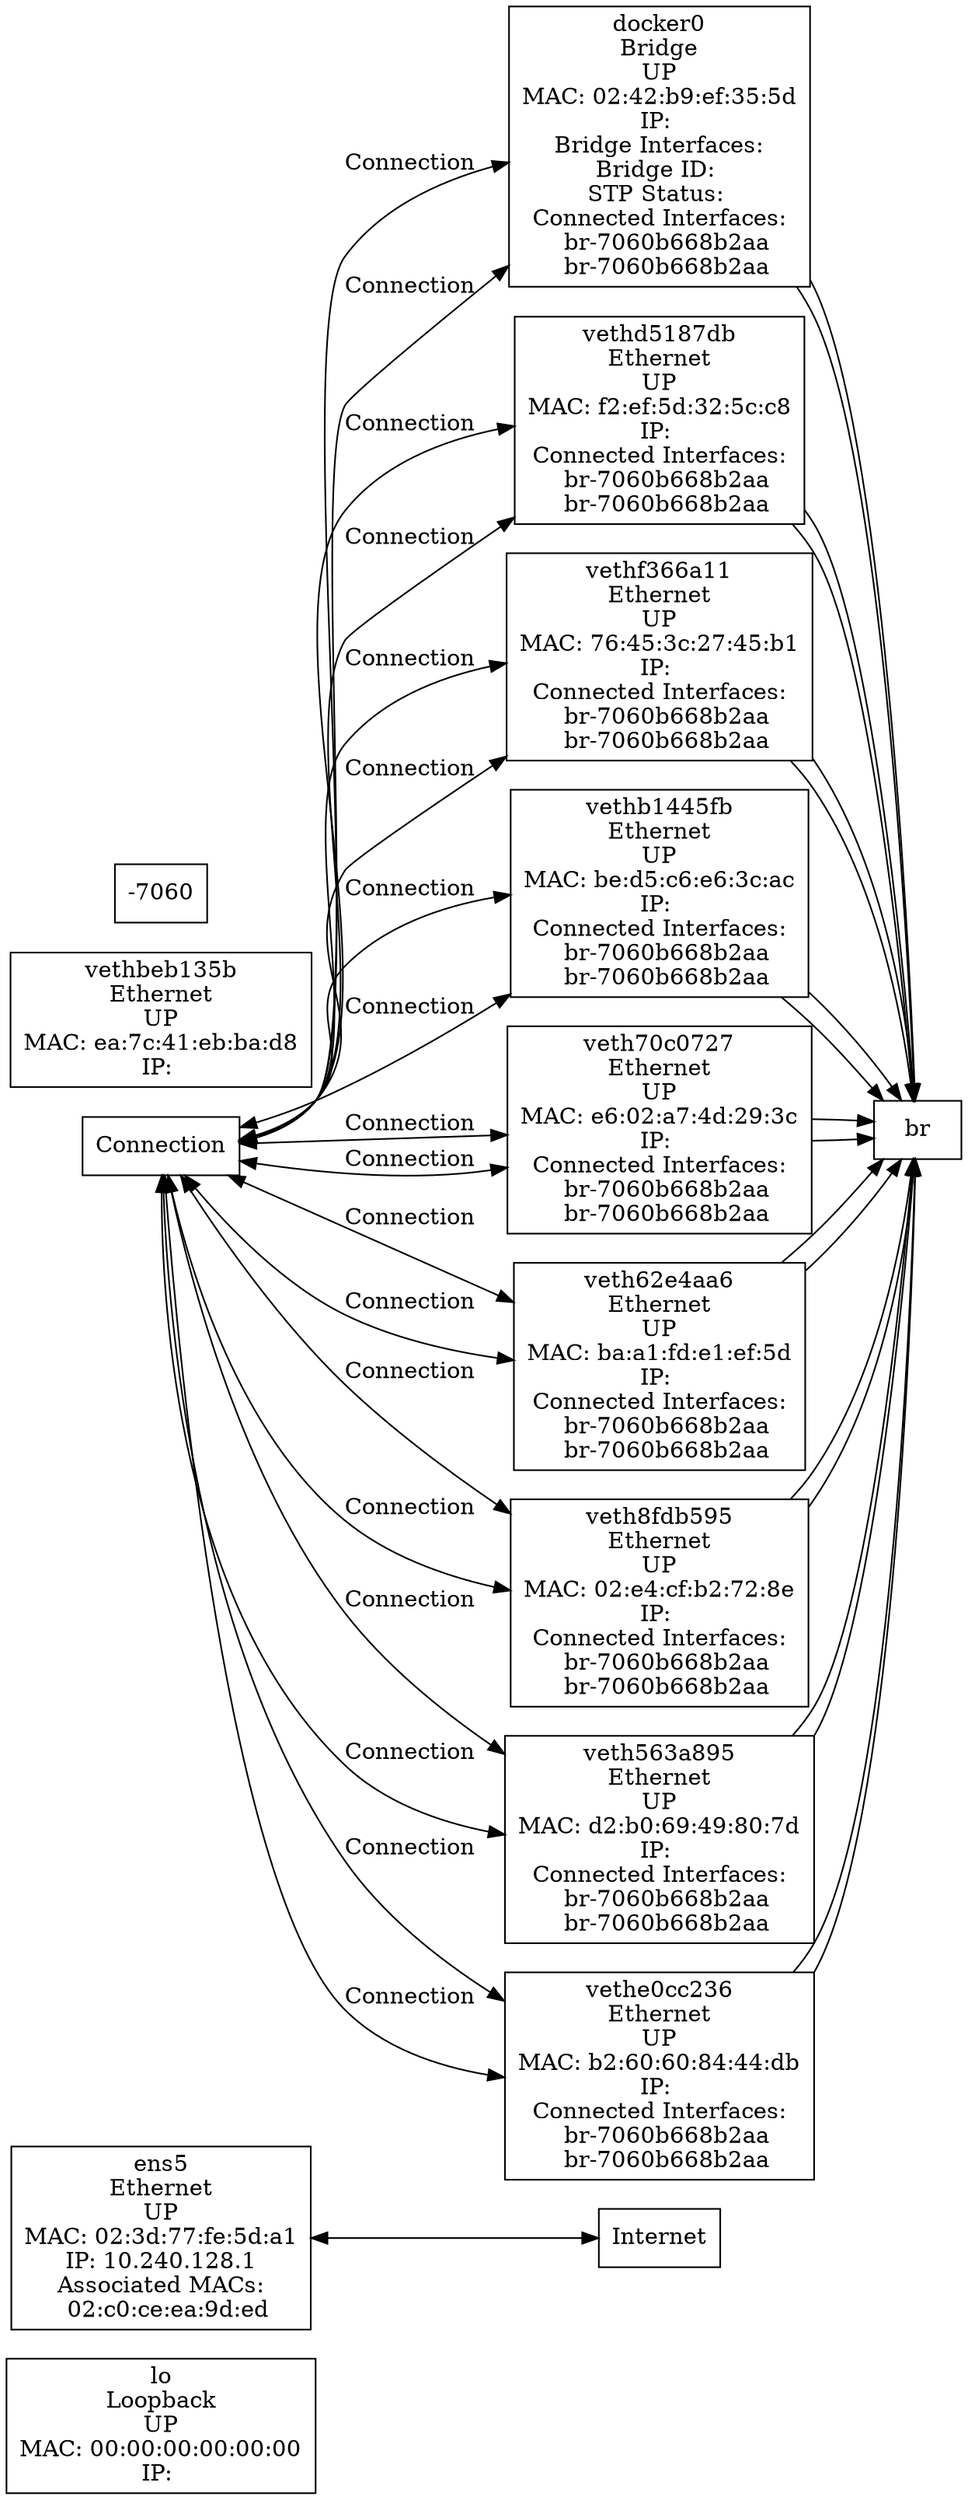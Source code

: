 digraph network_topology {
    rankdir=LR;
    node [shape=box];

    lo [label="lo\nLoopback\nUP\nMAC: 00:00:00:00:00:00\nIP: "];
    ens5 [label="ens5\nEthernet\nUP\nMAC: 02:3d:77:fe:5d:a1\nIP: 10.240.128.1\nAssociated MACs:\n  02:c0:ce:ea:9d:ed"];
    docker0 [label="docker0\nBridge\nUP\nMAC: 02:42:b9:ef:35:5d\nIP: \nBridge Interfaces:\nBridge ID: \nSTP Status: \nConnected Interfaces:\n  br-7060b668b2aa\n  br-7060b668b2aa"];
    vethbeb135b [label="vethbeb135b\nEthernet\nUP\nMAC: ea:7c:41:eb:ba:d8\nIP: "];
    vethd5187db [label="vethd5187db\nEthernet\nUP\nMAC: f2:ef:5d:32:5c:c8\nIP: \nConnected Interfaces:\n  br-7060b668b2aa\n  br-7060b668b2aa"];
    br-7060b668b2aa [label="br-7060b668b2aa\nBridge\nUP\nMAC: 02:42:d0:16:f9:30\nIP: \nBridge Interfaces:\n  veth563a895\n  veth62e4aa6\n  veth70c0727\n  veth8fdb595\n  vethb1445fb\n  vethe0cc236\n  vethf366a11\n  docker0\n  vethd5187db\nBridge ID: 8000.0242d016f930\nSTP Status: no\nConnected Interfaces:\n  veth563a895\n  veth62e4aa6\n  veth70c0727\n  veth8fdb595\n  vethb1445fb\n  vethe0cc236\n  vethf366a11\n  docker0\n  vethd5187db\n  veth563a895\n  veth62e4aa6\n  veth70c0727\n  veth8fdb595\n  vethb1445fb\n  vethe0cc236\n  vethf366a11\n  docker0\n  vethd5187db"];
    vethf366a11 [label="vethf366a11\nEthernet\nUP\nMAC: 76:45:3c:27:45:b1\nIP: \nConnected Interfaces:\n  br-7060b668b2aa\n  br-7060b668b2aa"];
    vethb1445fb [label="vethb1445fb\nEthernet\nUP\nMAC: be:d5:c6:e6:3c:ac\nIP: \nConnected Interfaces:\n  br-7060b668b2aa\n  br-7060b668b2aa"];
    veth70c0727 [label="veth70c0727\nEthernet\nUP\nMAC: e6:02:a7:4d:29:3c\nIP: \nConnected Interfaces:\n  br-7060b668b2aa\n  br-7060b668b2aa"];
    veth62e4aa6 [label="veth62e4aa6\nEthernet\nUP\nMAC: ba:a1:fd:e1:ef:5d\nIP: \nConnected Interfaces:\n  br-7060b668b2aa\n  br-7060b668b2aa"];
    veth8fdb595 [label="veth8fdb595\nEthernet\nUP\nMAC: 02:e4:cf:b2:72:8e\nIP: \nConnected Interfaces:\n  br-7060b668b2aa\n  br-7060b668b2aa"];
    veth563a895 [label="veth563a895\nEthernet\nUP\nMAC: d2:b0:69:49:80:7d\nIP: \nConnected Interfaces:\n  br-7060b668b2aa\n  br-7060b668b2aa"];
    vethe0cc236 [label="vethe0cc236\nEthernet\nUP\nMAC: b2:60:60:84:44:db\nIP: \nConnected Interfaces:\n  br-7060b668b2aa\n  br-7060b668b2aa"];

    // Connections
    docker0 -> br-7060b668b2aa [dir=both, label="Connection"];
    docker0 -> br-7060b668b2aa [dir=both, label="Connection"];
    vethd5187db -> br-7060b668b2aa [dir=both, label="Connection"];
    vethd5187db -> br-7060b668b2aa [dir=both, label="Connection"];
    br-7060b668b2aa -> veth563a895 [dir=both, label="Connection"];
    br-7060b668b2aa -> veth62e4aa6 [dir=both, label="Connection"];
    br-7060b668b2aa -> veth70c0727 [dir=both, label="Connection"];
    br-7060b668b2aa -> veth8fdb595 [dir=both, label="Connection"];
    br-7060b668b2aa -> vethb1445fb [dir=both, label="Connection"];
    br-7060b668b2aa -> vethe0cc236 [dir=both, label="Connection"];
    br-7060b668b2aa -> vethf366a11 [dir=both, label="Connection"];
    br-7060b668b2aa -> docker0 [dir=both, label="Connection"];
    br-7060b668b2aa -> vethd5187db [dir=both, label="Connection"];
    br-7060b668b2aa -> veth563a895 [dir=both, label="Connection"];
    br-7060b668b2aa -> veth62e4aa6 [dir=both, label="Connection"];
    br-7060b668b2aa -> veth70c0727 [dir=both, label="Connection"];
    br-7060b668b2aa -> veth8fdb595 [dir=both, label="Connection"];
    br-7060b668b2aa -> vethb1445fb [dir=both, label="Connection"];
    br-7060b668b2aa -> vethe0cc236 [dir=both, label="Connection"];
    br-7060b668b2aa -> vethf366a11 [dir=both, label="Connection"];
    br-7060b668b2aa -> docker0 [dir=both, label="Connection"];
    br-7060b668b2aa -> vethd5187db [dir=both, label="Connection"];
    vethf366a11 -> br-7060b668b2aa [dir=both, label="Connection"];
    vethf366a11 -> br-7060b668b2aa [dir=both, label="Connection"];
    vethb1445fb -> br-7060b668b2aa [dir=both, label="Connection"];
    vethb1445fb -> br-7060b668b2aa [dir=both, label="Connection"];
    veth70c0727 -> br-7060b668b2aa [dir=both, label="Connection"];
    veth70c0727 -> br-7060b668b2aa [dir=both, label="Connection"];
    veth62e4aa6 -> br-7060b668b2aa [dir=both, label="Connection"];
    veth62e4aa6 -> br-7060b668b2aa [dir=both, label="Connection"];
    veth8fdb595 -> br-7060b668b2aa [dir=both, label="Connection"];
    veth8fdb595 -> br-7060b668b2aa [dir=both, label="Connection"];
    veth563a895 -> br-7060b668b2aa [dir=both, label="Connection"];
    veth563a895 -> br-7060b668b2aa [dir=both, label="Connection"];
    vethe0cc236 -> br-7060b668b2aa [dir=both, label="Connection"];
    vethe0cc236 -> br-7060b668b2aa [dir=both, label="Connection"];

    // External network connection
    internet [shape=cloud, label="Internet"];
    ens5 -> internet [dir=both];
}
